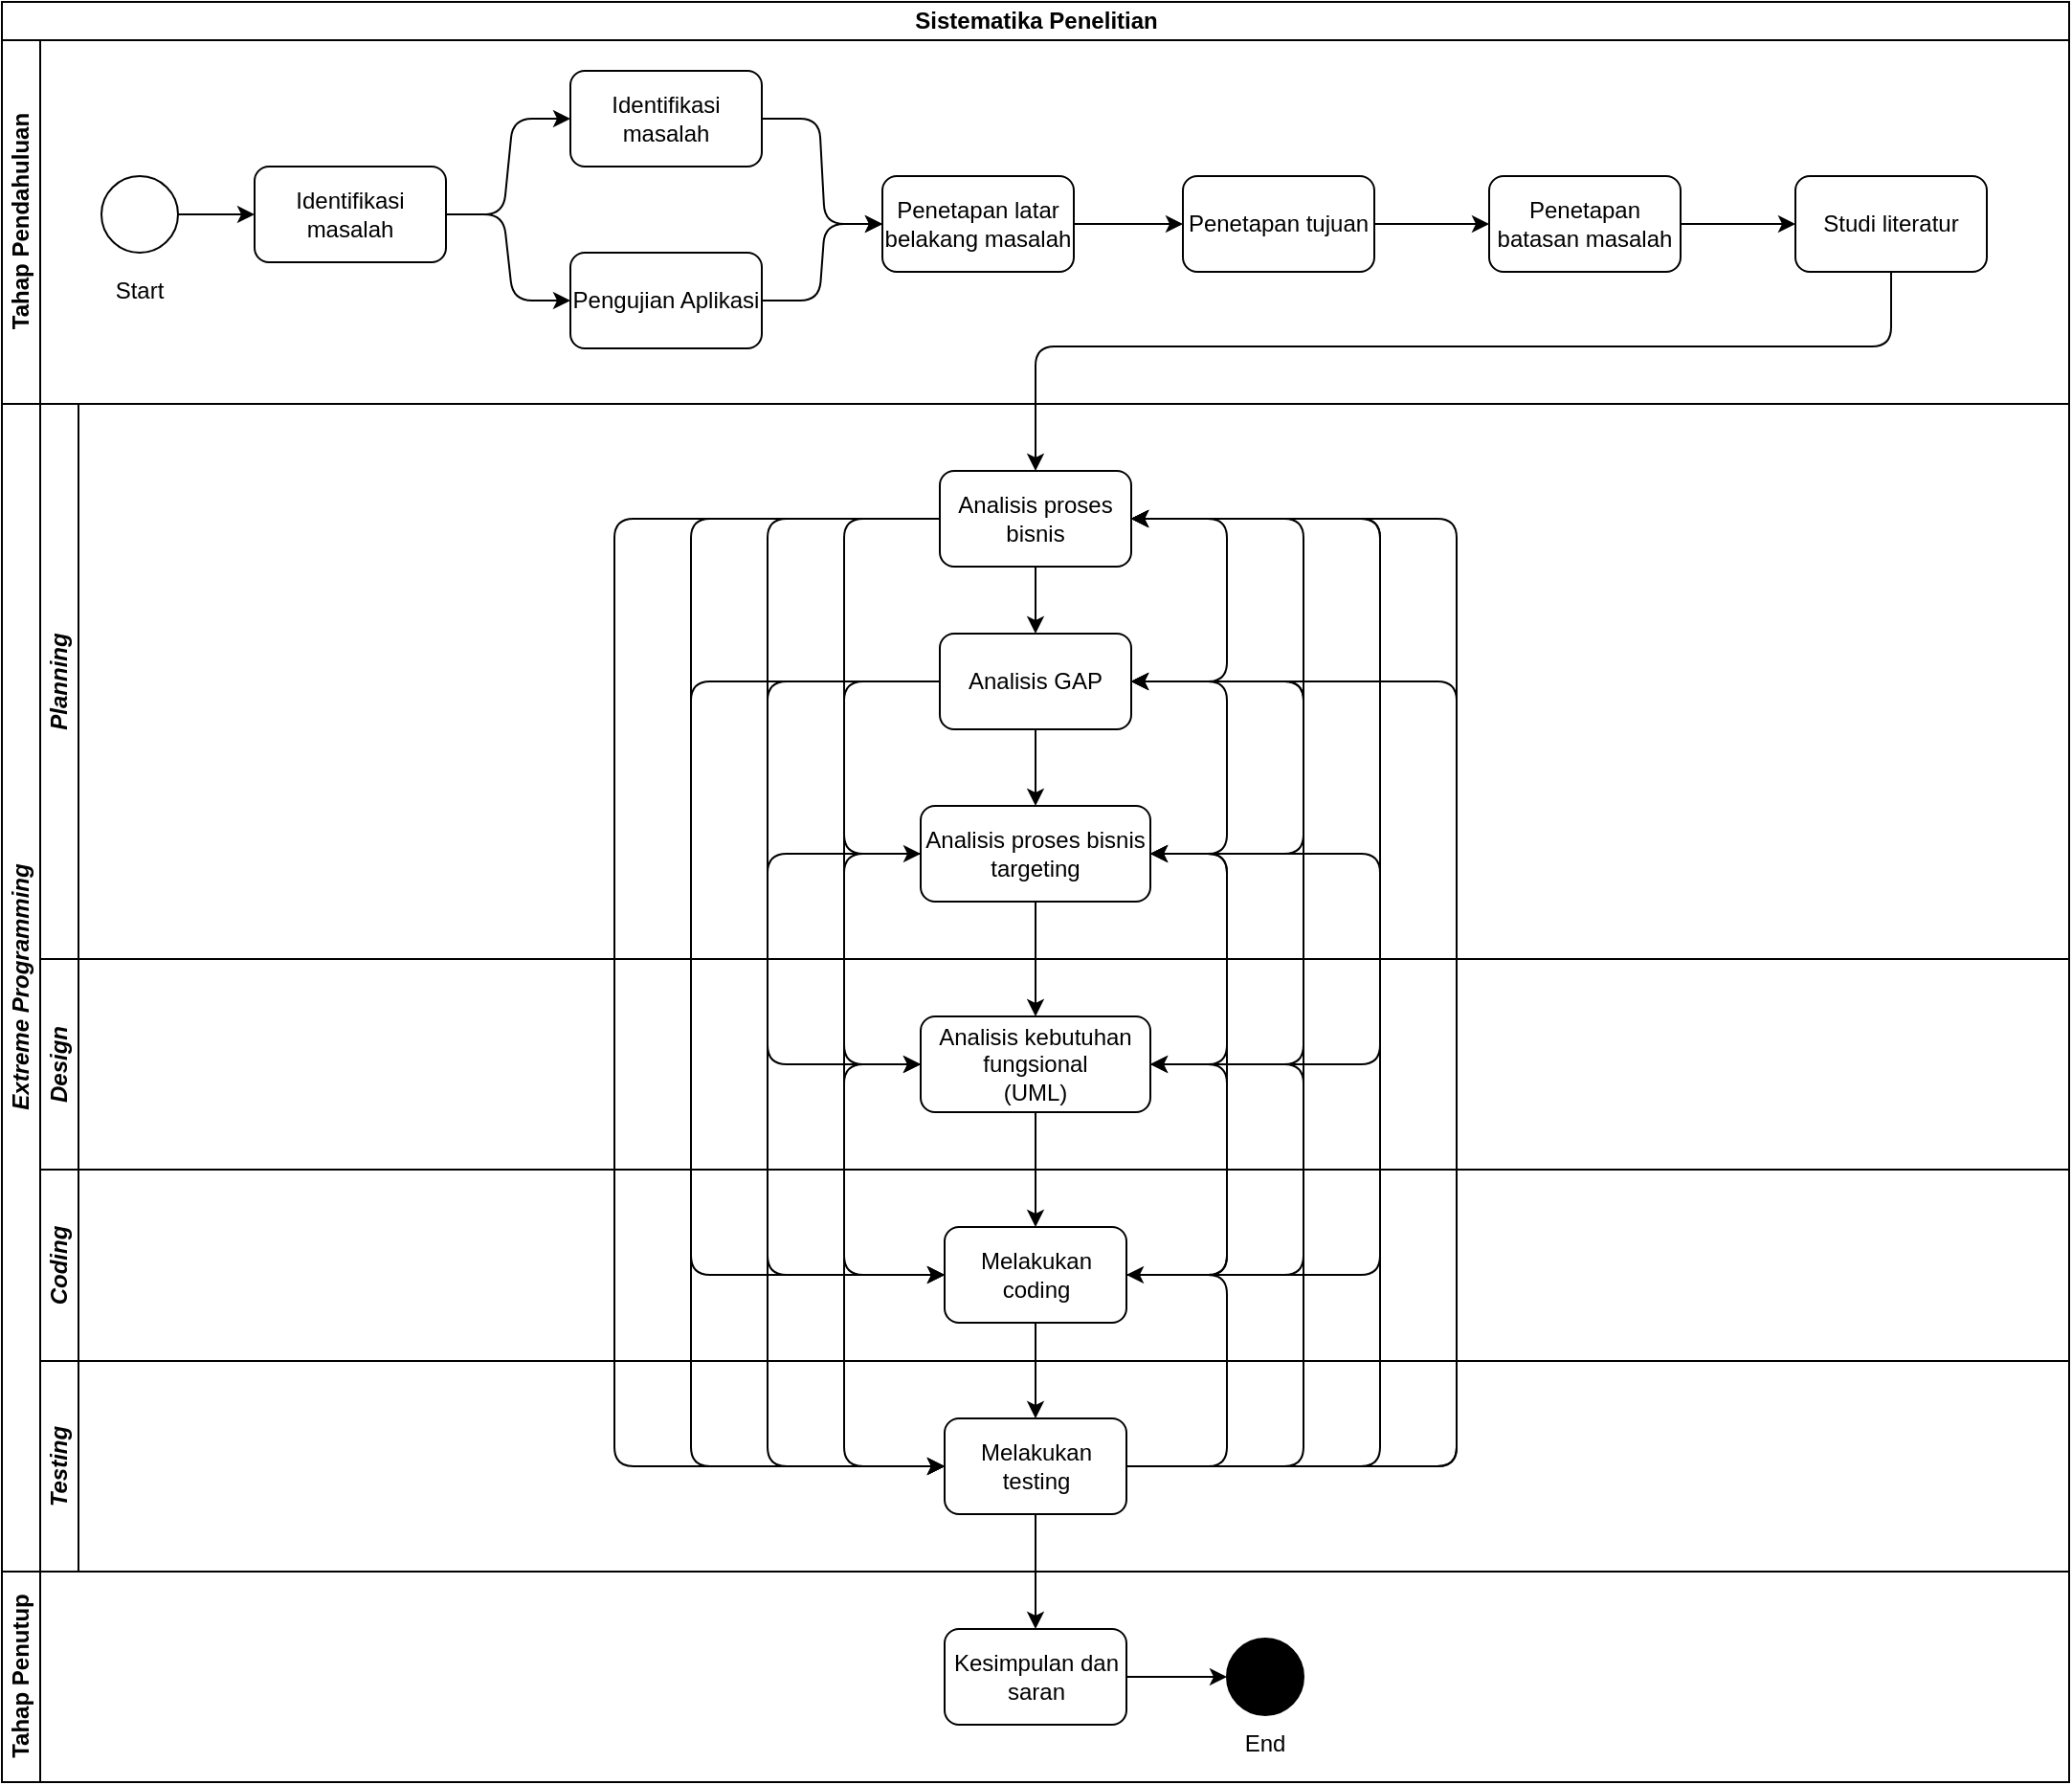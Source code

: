 <mxfile>
    <diagram id="RlyI-a6ve3PMu7UZAZWl" name="Page-1">
        <mxGraphModel dx="959" dy="1884" grid="1" gridSize="10" guides="1" tooltips="1" connect="1" arrows="1" fold="1" page="1" pageScale="1" pageWidth="850" pageHeight="1100" math="0" shadow="0">
            <root>
                <mxCell id="0"/>
                <mxCell id="1" parent="0"/>
                <mxCell id="18" value="Sistematika Penelitian" style="swimlane;childLayout=stackLayout;resizeParent=1;resizeParentMax=0;horizontal=1;startSize=20;horizontalStack=0;html=1;" parent="1" vertex="1">
                    <mxGeometry x="200" y="-380" width="1080" height="930" as="geometry"/>
                </mxCell>
                <mxCell id="19" value="Tahap Pendahuluan" style="swimlane;startSize=20;horizontal=0;html=1;" parent="18" vertex="1">
                    <mxGeometry y="20" width="1080" height="190" as="geometry"/>
                </mxCell>
                <mxCell id="37" value="" style="edgeStyle=none;html=1;" parent="19" source="34" target="36" edge="1">
                    <mxGeometry relative="1" as="geometry"/>
                </mxCell>
                <mxCell id="34" value="" style="ellipse;whiteSpace=wrap;html=1;aspect=fixed;" parent="19" vertex="1">
                    <mxGeometry x="52" y="71" width="40" height="40" as="geometry"/>
                </mxCell>
                <mxCell id="39" value="" style="edgeStyle=entityRelationEdgeStyle;html=1;entryX=0;entryY=0.5;entryDx=0;entryDy=0;" parent="19" source="36" target="44" edge="1">
                    <mxGeometry relative="1" as="geometry">
                        <mxPoint x="312.0" y="41" as="targetPoint"/>
                    </mxGeometry>
                </mxCell>
                <mxCell id="41" style="edgeStyle=entityRelationEdgeStyle;html=1;entryX=0;entryY=0.5;entryDx=0;entryDy=0;" parent="19" source="36" target="42" edge="1">
                    <mxGeometry relative="1" as="geometry">
                        <mxPoint x="312" y="131" as="targetPoint"/>
                    </mxGeometry>
                </mxCell>
                <mxCell id="36" value="Identifikasi masalah" style="rounded=1;whiteSpace=wrap;html=1;" parent="19" vertex="1">
                    <mxGeometry x="132" y="66" width="100" height="50" as="geometry"/>
                </mxCell>
                <mxCell id="48" value="" style="edgeStyle=entityRelationEdgeStyle;html=1;" parent="19" source="42" target="46" edge="1">
                    <mxGeometry relative="1" as="geometry"/>
                </mxCell>
                <mxCell id="42" value="Pengujian Aplikasi" style="rounded=1;whiteSpace=wrap;html=1;" parent="19" vertex="1">
                    <mxGeometry x="297" y="111" width="100" height="50" as="geometry"/>
                </mxCell>
                <mxCell id="47" value="" style="edgeStyle=entityRelationEdgeStyle;html=1;" parent="19" source="44" target="46" edge="1">
                    <mxGeometry relative="1" as="geometry"/>
                </mxCell>
                <mxCell id="44" value="Identifikasi masalah" style="rounded=1;whiteSpace=wrap;html=1;" parent="19" vertex="1">
                    <mxGeometry x="297" y="16" width="100" height="50" as="geometry"/>
                </mxCell>
                <mxCell id="64" value="" style="edgeStyle=entityRelationEdgeStyle;html=1;" parent="19" source="46" target="49" edge="1">
                    <mxGeometry relative="1" as="geometry"/>
                </mxCell>
                <mxCell id="46" value="Penetapan latar belakang masalah" style="rounded=1;whiteSpace=wrap;html=1;" parent="19" vertex="1">
                    <mxGeometry x="460" y="71" width="100" height="50" as="geometry"/>
                </mxCell>
                <mxCell id="65" value="" style="edgeStyle=entityRelationEdgeStyle;html=1;" parent="19" source="49" target="62" edge="1">
                    <mxGeometry relative="1" as="geometry"/>
                </mxCell>
                <mxCell id="49" value="Penetapan tujuan" style="rounded=1;whiteSpace=wrap;html=1;" parent="19" vertex="1">
                    <mxGeometry x="617" y="71" width="100" height="50" as="geometry"/>
                </mxCell>
                <mxCell id="66" value="" style="edgeStyle=entityRelationEdgeStyle;html=1;" parent="19" source="62" target="63" edge="1">
                    <mxGeometry relative="1" as="geometry"/>
                </mxCell>
                <mxCell id="62" value="Penetapan batasan masalah" style="rounded=1;whiteSpace=wrap;html=1;" parent="19" vertex="1">
                    <mxGeometry x="777" y="71" width="100" height="50" as="geometry"/>
                </mxCell>
                <mxCell id="63" value="Studi literatur" style="rounded=1;whiteSpace=wrap;html=1;" parent="19" vertex="1">
                    <mxGeometry x="937" y="71" width="100" height="50" as="geometry"/>
                </mxCell>
                <mxCell id="67" value="Start" style="text;html=1;strokeColor=none;fillColor=none;align=center;verticalAlign=middle;whiteSpace=wrap;rounded=0;" parent="19" vertex="1">
                    <mxGeometry x="42" y="116" width="60" height="30" as="geometry"/>
                </mxCell>
                <mxCell id="20" value="&lt;i&gt;Extreme Programming&lt;/i&gt;" style="swimlane;startSize=20;horizontal=0;html=1;" parent="18" vertex="1">
                    <mxGeometry y="210" width="1080" height="610" as="geometry"/>
                </mxCell>
                <mxCell id="30" value="&lt;i&gt;Planning&lt;/i&gt;" style="swimlane;startSize=20;horizontal=0;html=1;whiteSpace=wrap;" parent="20" vertex="1">
                    <mxGeometry x="20" width="1060" height="290" as="geometry"/>
                </mxCell>
                <mxCell id="71" value="" style="edgeStyle=orthogonalEdgeStyle;html=1;" parent="30" source="68" target="69" edge="1">
                    <mxGeometry relative="1" as="geometry"/>
                </mxCell>
                <mxCell id="85" style="edgeStyle=orthogonalEdgeStyle;html=1;entryX=0;entryY=0.5;entryDx=0;entryDy=0;" parent="30" source="68" target="72" edge="1">
                    <mxGeometry relative="1" as="geometry">
                        <Array as="points">
                            <mxPoint x="420" y="60"/>
                            <mxPoint x="420" y="235"/>
                        </Array>
                    </mxGeometry>
                </mxCell>
                <mxCell id="68" value="Analisis proses bisnis" style="rounded=1;whiteSpace=wrap;html=1;" parent="30" vertex="1">
                    <mxGeometry x="470" y="35" width="100" height="50" as="geometry"/>
                </mxCell>
                <mxCell id="73" value="" style="edgeStyle=orthogonalEdgeStyle;html=1;" parent="30" source="69" target="72" edge="1">
                    <mxGeometry relative="1" as="geometry"/>
                </mxCell>
                <mxCell id="107" style="edgeStyle=orthogonalEdgeStyle;html=1;entryX=1;entryY=0.5;entryDx=0;entryDy=0;" parent="30" source="69" target="68" edge="1">
                    <mxGeometry relative="1" as="geometry">
                        <Array as="points">
                            <mxPoint x="620" y="145"/>
                            <mxPoint x="620" y="60"/>
                        </Array>
                    </mxGeometry>
                </mxCell>
                <mxCell id="69" value="Analisis GAP" style="rounded=1;whiteSpace=wrap;html=1;" parent="30" vertex="1">
                    <mxGeometry x="470" y="120" width="100" height="50" as="geometry"/>
                </mxCell>
                <mxCell id="101" style="edgeStyle=orthogonalEdgeStyle;html=1;entryX=1;entryY=0.5;entryDx=0;entryDy=0;" parent="30" source="72" target="68" edge="1">
                    <mxGeometry relative="1" as="geometry">
                        <Array as="points">
                            <mxPoint x="660" y="235"/>
                            <mxPoint x="660" y="60"/>
                        </Array>
                    </mxGeometry>
                </mxCell>
                <mxCell id="108" style="edgeStyle=orthogonalEdgeStyle;html=1;entryX=1;entryY=0.5;entryDx=0;entryDy=0;" parent="30" source="72" target="69" edge="1">
                    <mxGeometry relative="1" as="geometry">
                        <Array as="points">
                            <mxPoint x="620" y="235"/>
                            <mxPoint x="620" y="145"/>
                        </Array>
                    </mxGeometry>
                </mxCell>
                <mxCell id="72" value="Analisis proses bisnis targeting" style="rounded=1;whiteSpace=wrap;html=1;" parent="30" vertex="1">
                    <mxGeometry x="460" y="210" width="120" height="50" as="geometry"/>
                </mxCell>
                <mxCell id="31" value="&lt;i&gt;Design&lt;/i&gt;" style="swimlane;startSize=20;horizontal=0;html=1;whiteSpace=wrap;" parent="20" vertex="1">
                    <mxGeometry x="20" y="290" width="1060" height="110" as="geometry"/>
                </mxCell>
                <mxCell id="74" value="Analisis kebutuhan fungsional &lt;br&gt;(UML)" style="rounded=1;whiteSpace=wrap;html=1;" parent="31" vertex="1">
                    <mxGeometry x="460" y="30" width="120" height="50" as="geometry"/>
                </mxCell>
                <mxCell id="32" value="&lt;i&gt;Coding&lt;/i&gt;" style="swimlane;startSize=20;horizontal=0;html=1;whiteSpace=wrap;" parent="20" vertex="1">
                    <mxGeometry x="20" y="400" width="1060" height="100" as="geometry"/>
                </mxCell>
                <mxCell id="76" value="Melakukan coding" style="rounded=1;whiteSpace=wrap;html=1;" parent="32" vertex="1">
                    <mxGeometry x="472.5" y="30" width="95" height="50" as="geometry"/>
                </mxCell>
                <mxCell id="33" value="&lt;i&gt;Testing&lt;/i&gt;" style="swimlane;startSize=20;horizontal=0;html=1;whiteSpace=wrap;" parent="20" vertex="1">
                    <mxGeometry x="20" y="500" width="1060" height="110" as="geometry"/>
                </mxCell>
                <mxCell id="78" value="Melakukan testing" style="rounded=1;whiteSpace=wrap;html=1;" parent="33" vertex="1">
                    <mxGeometry x="472.5" y="30" width="95" height="50" as="geometry"/>
                </mxCell>
                <mxCell id="75" value="" style="edgeStyle=orthogonalEdgeStyle;html=1;" parent="20" source="72" target="74" edge="1">
                    <mxGeometry relative="1" as="geometry"/>
                </mxCell>
                <mxCell id="77" value="" style="edgeStyle=orthogonalEdgeStyle;html=1;" parent="20" source="74" target="76" edge="1">
                    <mxGeometry relative="1" as="geometry"/>
                </mxCell>
                <mxCell id="79" value="" style="edgeStyle=orthogonalEdgeStyle;html=1;" parent="20" source="76" target="78" edge="1">
                    <mxGeometry relative="1" as="geometry"/>
                </mxCell>
                <mxCell id="89" style="edgeStyle=orthogonalEdgeStyle;html=1;entryX=0;entryY=0.5;entryDx=0;entryDy=0;" parent="20" source="72" target="76" edge="1">
                    <mxGeometry relative="1" as="geometry">
                        <Array as="points">
                            <mxPoint x="440" y="235"/>
                            <mxPoint x="440" y="455"/>
                        </Array>
                    </mxGeometry>
                </mxCell>
                <mxCell id="93" style="edgeStyle=orthogonalEdgeStyle;html=1;entryX=0;entryY=0.5;entryDx=0;entryDy=0;" parent="20" source="68" target="74" edge="1">
                    <mxGeometry relative="1" as="geometry">
                        <Array as="points">
                            <mxPoint x="400" y="60"/>
                            <mxPoint x="400" y="345"/>
                        </Array>
                    </mxGeometry>
                </mxCell>
                <mxCell id="94" style="edgeStyle=orthogonalEdgeStyle;html=1;entryX=0;entryY=0.5;entryDx=0;entryDy=0;" parent="20" source="68" target="76" edge="1">
                    <mxGeometry relative="1" as="geometry">
                        <Array as="points">
                            <mxPoint x="360" y="60"/>
                            <mxPoint x="360" y="455"/>
                        </Array>
                    </mxGeometry>
                </mxCell>
                <mxCell id="95" style="edgeStyle=orthogonalEdgeStyle;html=1;entryX=0;entryY=0.5;entryDx=0;entryDy=0;" parent="20" source="68" target="78" edge="1">
                    <mxGeometry relative="1" as="geometry">
                        <Array as="points">
                            <mxPoint x="320" y="60"/>
                            <mxPoint x="320" y="555"/>
                        </Array>
                    </mxGeometry>
                </mxCell>
                <mxCell id="96" style="edgeStyle=orthogonalEdgeStyle;html=1;entryX=0;entryY=0.5;entryDx=0;entryDy=0;" parent="20" source="72" target="78" edge="1">
                    <mxGeometry relative="1" as="geometry">
                        <mxPoint x="410" y="380" as="targetPoint"/>
                        <Array as="points">
                            <mxPoint x="400" y="235"/>
                            <mxPoint x="400" y="555"/>
                        </Array>
                    </mxGeometry>
                </mxCell>
                <mxCell id="97" style="edgeStyle=orthogonalEdgeStyle;html=1;entryX=0;entryY=0.5;entryDx=0;entryDy=0;" parent="20" source="69" target="74" edge="1">
                    <mxGeometry relative="1" as="geometry">
                        <Array as="points">
                            <mxPoint x="440" y="145"/>
                            <mxPoint x="440" y="345"/>
                        </Array>
                    </mxGeometry>
                </mxCell>
                <mxCell id="98" style="edgeStyle=orthogonalEdgeStyle;html=1;entryX=0;entryY=0.5;entryDx=0;entryDy=0;" parent="20" source="69" target="76" edge="1">
                    <mxGeometry relative="1" as="geometry">
                        <Array as="points">
                            <mxPoint x="400" y="145"/>
                            <mxPoint x="400" y="455"/>
                        </Array>
                    </mxGeometry>
                </mxCell>
                <mxCell id="99" style="edgeStyle=orthogonalEdgeStyle;html=1;entryX=0;entryY=0.5;entryDx=0;entryDy=0;" parent="20" source="69" target="78" edge="1">
                    <mxGeometry relative="1" as="geometry">
                        <Array as="points">
                            <mxPoint x="360" y="145"/>
                            <mxPoint x="360" y="555"/>
                        </Array>
                    </mxGeometry>
                </mxCell>
                <mxCell id="100" style="edgeStyle=orthogonalEdgeStyle;html=1;entryX=0;entryY=0.5;entryDx=0;entryDy=0;" parent="20" source="74" target="78" edge="1">
                    <mxGeometry relative="1" as="geometry">
                        <Array as="points">
                            <mxPoint x="440" y="345"/>
                            <mxPoint x="440" y="555"/>
                        </Array>
                    </mxGeometry>
                </mxCell>
                <mxCell id="102" style="edgeStyle=orthogonalEdgeStyle;html=1;entryX=1;entryY=0.5;entryDx=0;entryDy=0;" parent="20" source="74" target="69" edge="1">
                    <mxGeometry relative="1" as="geometry">
                        <Array as="points">
                            <mxPoint x="680" y="345"/>
                            <mxPoint x="680" y="145"/>
                        </Array>
                    </mxGeometry>
                </mxCell>
                <mxCell id="103" style="edgeStyle=orthogonalEdgeStyle;html=1;entryX=1;entryY=0.5;entryDx=0;entryDy=0;" parent="20" source="74" target="68" edge="1">
                    <mxGeometry relative="1" as="geometry">
                        <Array as="points">
                            <mxPoint x="720" y="345"/>
                            <mxPoint x="720" y="60"/>
                        </Array>
                    </mxGeometry>
                </mxCell>
                <mxCell id="104" style="edgeStyle=orthogonalEdgeStyle;html=1;entryX=1;entryY=0.5;entryDx=0;entryDy=0;" parent="20" source="76" target="72" edge="1">
                    <mxGeometry relative="1" as="geometry">
                        <Array as="points">
                            <mxPoint x="640" y="455"/>
                            <mxPoint x="640" y="235"/>
                        </Array>
                    </mxGeometry>
                </mxCell>
                <mxCell id="105" style="edgeStyle=orthogonalEdgeStyle;html=1;entryX=1;entryY=0.5;entryDx=0;entryDy=0;" parent="20" source="76" target="69" edge="1">
                    <mxGeometry relative="1" as="geometry">
                        <Array as="points">
                            <mxPoint x="680" y="455"/>
                            <mxPoint x="680" y="145"/>
                        </Array>
                    </mxGeometry>
                </mxCell>
                <mxCell id="106" style="edgeStyle=orthogonalEdgeStyle;html=1;entryX=1;entryY=0.5;entryDx=0;entryDy=0;" parent="20" source="76" target="68" edge="1">
                    <mxGeometry relative="1" as="geometry">
                        <Array as="points">
                            <mxPoint x="720" y="455"/>
                            <mxPoint x="720" y="60"/>
                        </Array>
                    </mxGeometry>
                </mxCell>
                <mxCell id="109" style="edgeStyle=orthogonalEdgeStyle;html=1;entryX=1;entryY=0.5;entryDx=0;entryDy=0;" parent="20" source="74" target="72" edge="1">
                    <mxGeometry relative="1" as="geometry">
                        <Array as="points">
                            <mxPoint x="640" y="345"/>
                            <mxPoint x="640" y="235"/>
                        </Array>
                    </mxGeometry>
                </mxCell>
                <mxCell id="110" style="edgeStyle=orthogonalEdgeStyle;html=1;entryX=1;entryY=0.5;entryDx=0;entryDy=0;" parent="20" source="76" target="74" edge="1">
                    <mxGeometry relative="1" as="geometry">
                        <Array as="points">
                            <mxPoint x="640" y="455"/>
                            <mxPoint x="640" y="345"/>
                        </Array>
                    </mxGeometry>
                </mxCell>
                <mxCell id="111" style="edgeStyle=orthogonalEdgeStyle;html=1;entryX=1;entryY=0.5;entryDx=0;entryDy=0;" parent="20" source="78" target="76" edge="1">
                    <mxGeometry relative="1" as="geometry">
                        <Array as="points">
                            <mxPoint x="640" y="555"/>
                            <mxPoint x="640" y="455"/>
                        </Array>
                    </mxGeometry>
                </mxCell>
                <mxCell id="112" style="edgeStyle=orthogonalEdgeStyle;html=1;entryX=1;entryY=0.5;entryDx=0;entryDy=0;" parent="20" source="78" target="74" edge="1">
                    <mxGeometry relative="1" as="geometry">
                        <Array as="points">
                            <mxPoint x="680" y="555"/>
                            <mxPoint x="680" y="345"/>
                        </Array>
                    </mxGeometry>
                </mxCell>
                <mxCell id="113" style="edgeStyle=orthogonalEdgeStyle;html=1;entryX=1;entryY=0.5;entryDx=0;entryDy=0;" parent="20" source="78" target="72" edge="1">
                    <mxGeometry relative="1" as="geometry">
                        <Array as="points">
                            <mxPoint x="720" y="555"/>
                            <mxPoint x="720" y="235"/>
                        </Array>
                    </mxGeometry>
                </mxCell>
                <mxCell id="116" style="edgeStyle=orthogonalEdgeStyle;html=1;entryX=1;entryY=0.5;entryDx=0;entryDy=0;" parent="20" source="78" target="69" edge="1">
                    <mxGeometry relative="1" as="geometry">
                        <Array as="points">
                            <mxPoint x="760" y="555"/>
                            <mxPoint x="760" y="145"/>
                        </Array>
                    </mxGeometry>
                </mxCell>
                <mxCell id="117" style="edgeStyle=orthogonalEdgeStyle;html=1;entryX=1;entryY=0.5;entryDx=0;entryDy=0;" parent="20" source="78" target="68" edge="1">
                    <mxGeometry relative="1" as="geometry">
                        <mxPoint x="650" y="50" as="targetPoint"/>
                        <Array as="points">
                            <mxPoint x="760" y="555"/>
                            <mxPoint x="760" y="60"/>
                        </Array>
                    </mxGeometry>
                </mxCell>
                <mxCell id="21" value="Tahap Penutup" style="swimlane;startSize=20;horizontal=0;html=1;" parent="18" vertex="1">
                    <mxGeometry y="820" width="1080" height="110" as="geometry"/>
                </mxCell>
                <mxCell id="83" value="" style="edgeStyle=orthogonalEdgeStyle;html=1;entryX=0;entryY=0.5;entryDx=0;entryDy=0;" parent="21" source="80" target="81" edge="1">
                    <mxGeometry relative="1" as="geometry"/>
                </mxCell>
                <mxCell id="80" value="Kesimpulan dan saran" style="rounded=1;whiteSpace=wrap;html=1;" parent="21" vertex="1">
                    <mxGeometry x="492.5" y="30" width="95" height="50" as="geometry"/>
                </mxCell>
                <mxCell id="81" value="" style="ellipse;whiteSpace=wrap;html=1;aspect=fixed;fillColor=#000000;" parent="21" vertex="1">
                    <mxGeometry x="640" y="35" width="40" height="40" as="geometry"/>
                </mxCell>
                <mxCell id="82" value="End" style="text;html=1;strokeColor=none;fillColor=none;align=center;verticalAlign=middle;whiteSpace=wrap;rounded=0;" parent="21" vertex="1">
                    <mxGeometry x="630" y="75" width="60" height="30" as="geometry"/>
                </mxCell>
                <mxCell id="70" style="edgeStyle=orthogonalEdgeStyle;html=1;entryX=0.5;entryY=0;entryDx=0;entryDy=0;" parent="18" source="63" target="68" edge="1">
                    <mxGeometry relative="1" as="geometry">
                        <Array as="points">
                            <mxPoint x="987" y="180"/>
                            <mxPoint x="540" y="180"/>
                        </Array>
                    </mxGeometry>
                </mxCell>
                <mxCell id="84" value="" style="edgeStyle=orthogonalEdgeStyle;html=1;" parent="18" source="78" target="80" edge="1">
                    <mxGeometry relative="1" as="geometry"/>
                </mxCell>
            </root>
        </mxGraphModel>
    </diagram>
</mxfile>